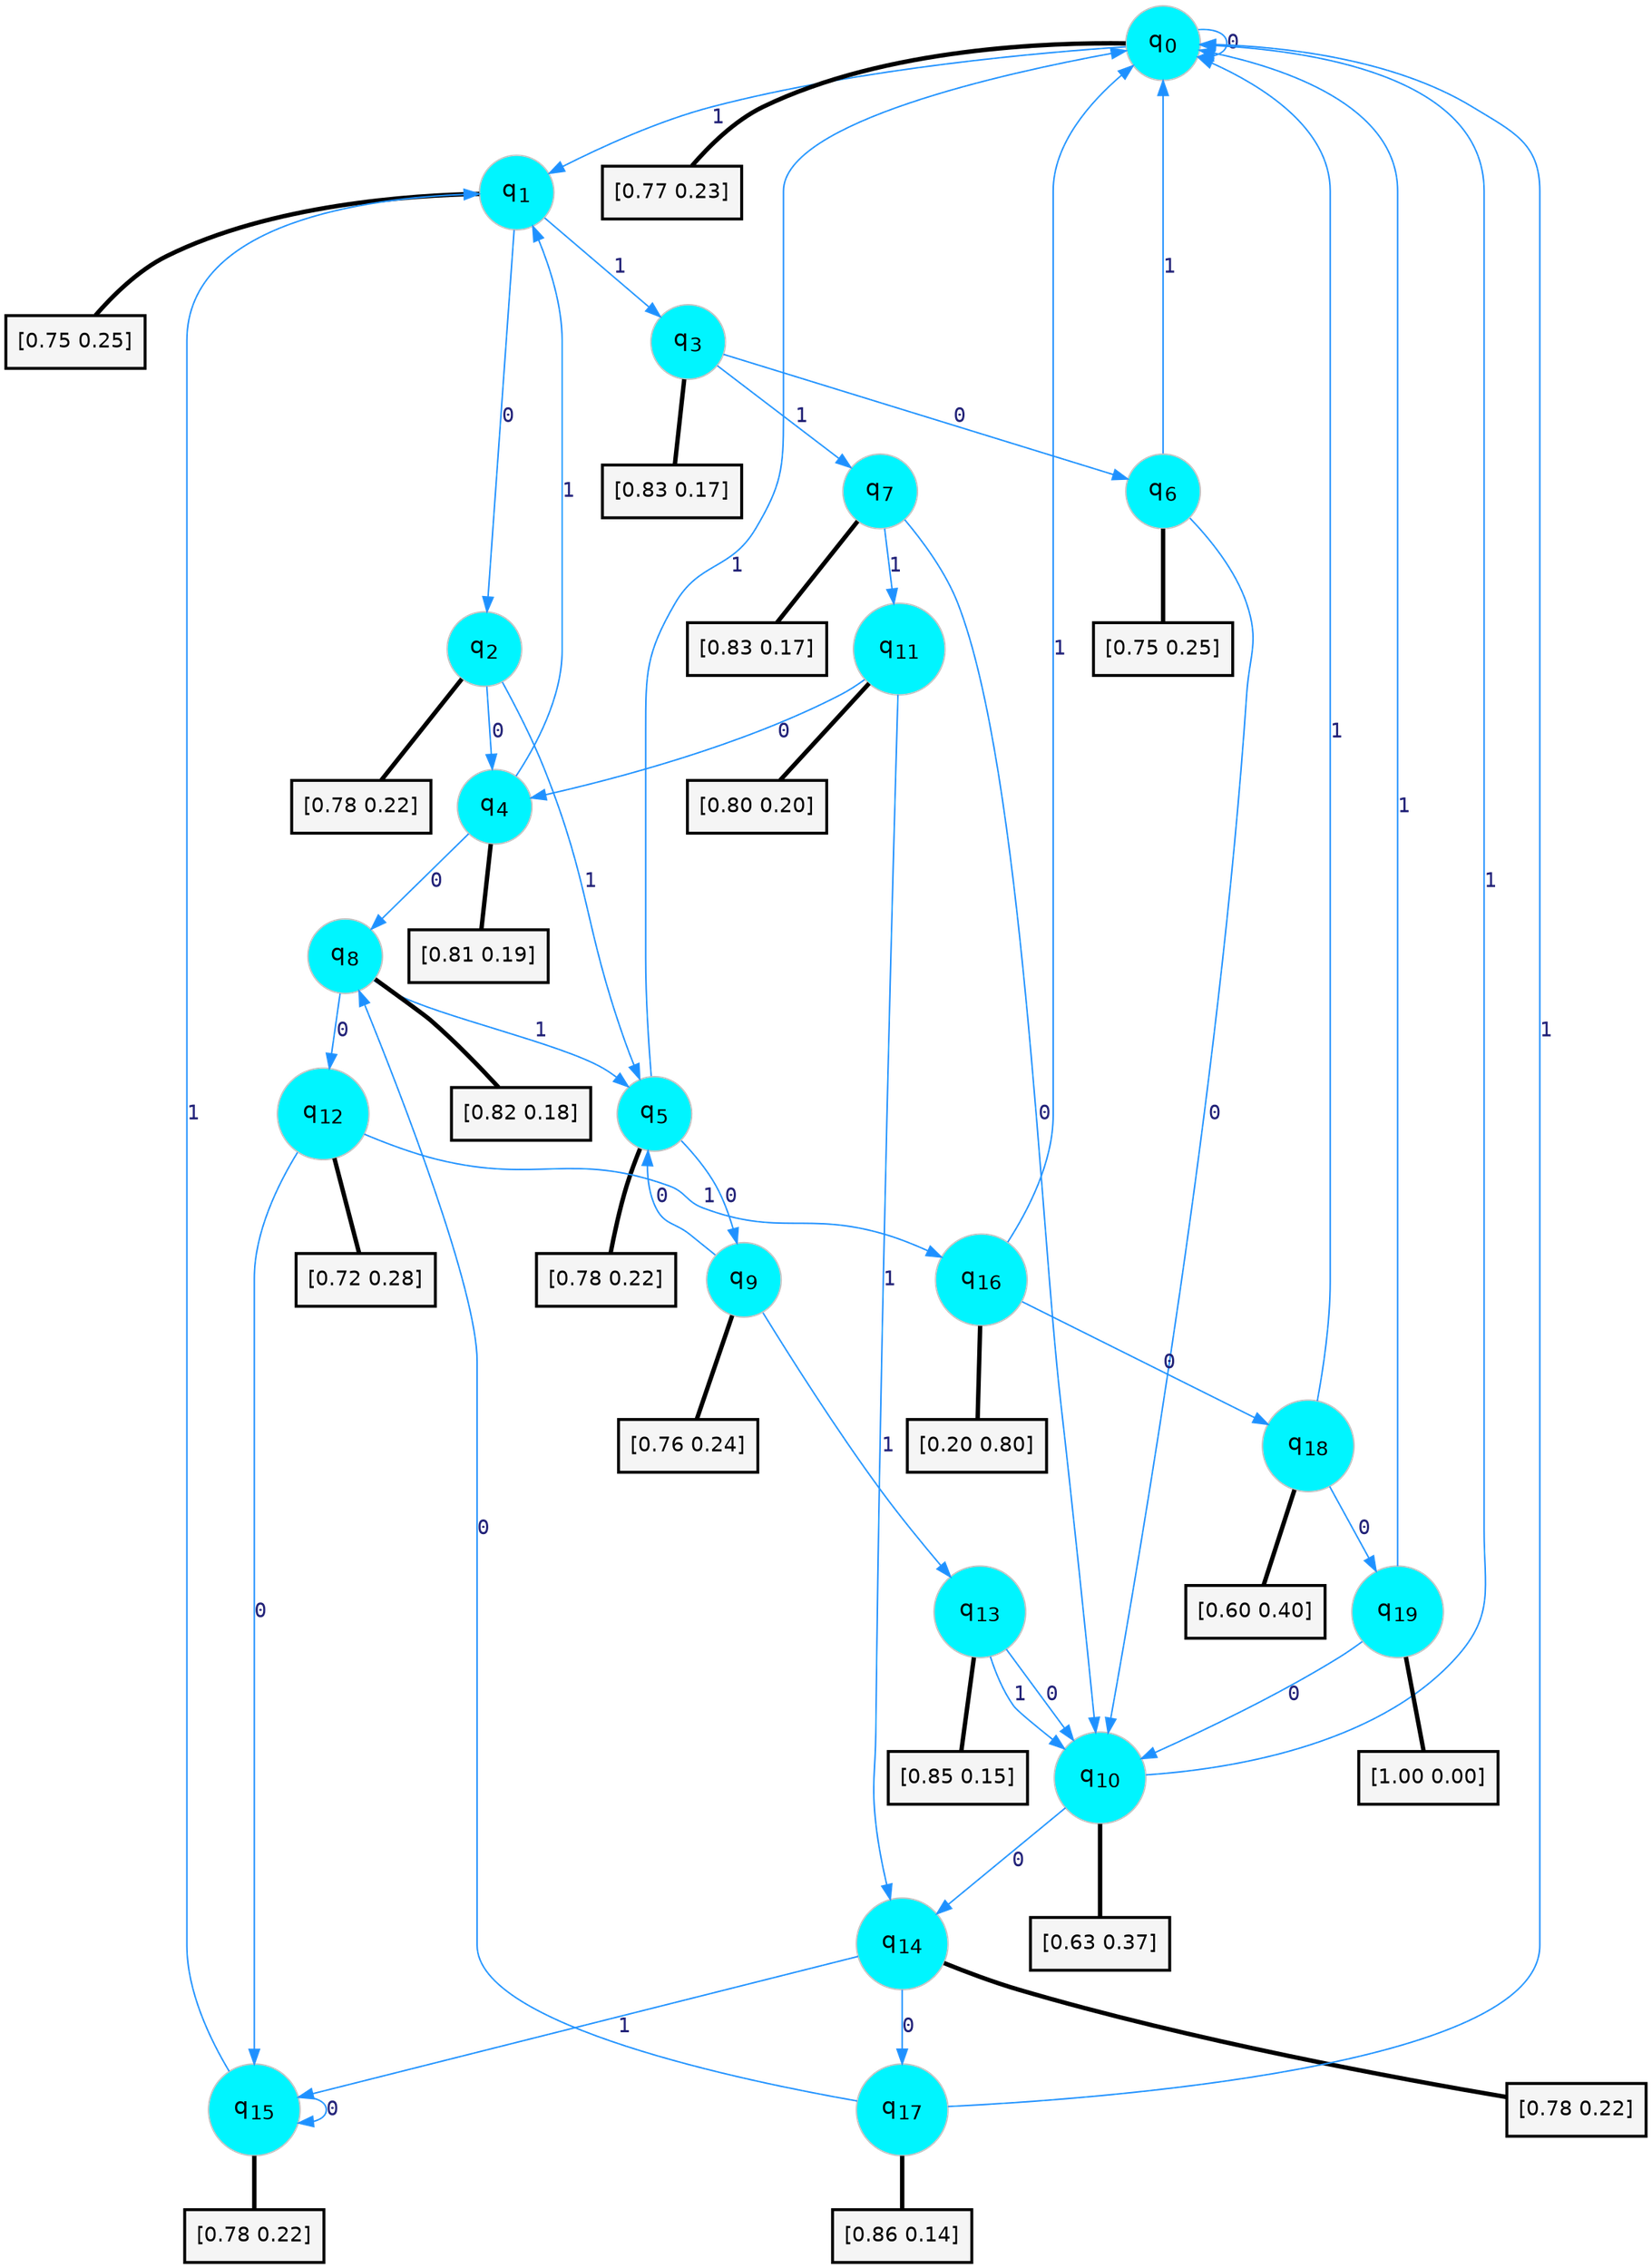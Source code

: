 digraph G {
graph [
bgcolor=transparent, dpi=300, rankdir=TD, size="40,25"];
node [
color=gray, fillcolor=turquoise1, fontcolor=black, fontname=Helvetica, fontsize=16, fontweight=bold, shape=circle, style=filled];
edge [
arrowsize=1, color=dodgerblue1, fontcolor=midnightblue, fontname=courier, fontweight=bold, penwidth=1, style=solid, weight=20];
0[label=<q<SUB>0</SUB>>];
1[label=<q<SUB>1</SUB>>];
2[label=<q<SUB>2</SUB>>];
3[label=<q<SUB>3</SUB>>];
4[label=<q<SUB>4</SUB>>];
5[label=<q<SUB>5</SUB>>];
6[label=<q<SUB>6</SUB>>];
7[label=<q<SUB>7</SUB>>];
8[label=<q<SUB>8</SUB>>];
9[label=<q<SUB>9</SUB>>];
10[label=<q<SUB>10</SUB>>];
11[label=<q<SUB>11</SUB>>];
12[label=<q<SUB>12</SUB>>];
13[label=<q<SUB>13</SUB>>];
14[label=<q<SUB>14</SUB>>];
15[label=<q<SUB>15</SUB>>];
16[label=<q<SUB>16</SUB>>];
17[label=<q<SUB>17</SUB>>];
18[label=<q<SUB>18</SUB>>];
19[label=<q<SUB>19</SUB>>];
20[label="[0.77 0.23]", shape=box,fontcolor=black, fontname=Helvetica, fontsize=14, penwidth=2, fillcolor=whitesmoke,color=black];
21[label="[0.75 0.25]", shape=box,fontcolor=black, fontname=Helvetica, fontsize=14, penwidth=2, fillcolor=whitesmoke,color=black];
22[label="[0.78 0.22]", shape=box,fontcolor=black, fontname=Helvetica, fontsize=14, penwidth=2, fillcolor=whitesmoke,color=black];
23[label="[0.83 0.17]", shape=box,fontcolor=black, fontname=Helvetica, fontsize=14, penwidth=2, fillcolor=whitesmoke,color=black];
24[label="[0.81 0.19]", shape=box,fontcolor=black, fontname=Helvetica, fontsize=14, penwidth=2, fillcolor=whitesmoke,color=black];
25[label="[0.78 0.22]", shape=box,fontcolor=black, fontname=Helvetica, fontsize=14, penwidth=2, fillcolor=whitesmoke,color=black];
26[label="[0.75 0.25]", shape=box,fontcolor=black, fontname=Helvetica, fontsize=14, penwidth=2, fillcolor=whitesmoke,color=black];
27[label="[0.83 0.17]", shape=box,fontcolor=black, fontname=Helvetica, fontsize=14, penwidth=2, fillcolor=whitesmoke,color=black];
28[label="[0.82 0.18]", shape=box,fontcolor=black, fontname=Helvetica, fontsize=14, penwidth=2, fillcolor=whitesmoke,color=black];
29[label="[0.76 0.24]", shape=box,fontcolor=black, fontname=Helvetica, fontsize=14, penwidth=2, fillcolor=whitesmoke,color=black];
30[label="[0.63 0.37]", shape=box,fontcolor=black, fontname=Helvetica, fontsize=14, penwidth=2, fillcolor=whitesmoke,color=black];
31[label="[0.80 0.20]", shape=box,fontcolor=black, fontname=Helvetica, fontsize=14, penwidth=2, fillcolor=whitesmoke,color=black];
32[label="[0.72 0.28]", shape=box,fontcolor=black, fontname=Helvetica, fontsize=14, penwidth=2, fillcolor=whitesmoke,color=black];
33[label="[0.85 0.15]", shape=box,fontcolor=black, fontname=Helvetica, fontsize=14, penwidth=2, fillcolor=whitesmoke,color=black];
34[label="[0.78 0.22]", shape=box,fontcolor=black, fontname=Helvetica, fontsize=14, penwidth=2, fillcolor=whitesmoke,color=black];
35[label="[0.78 0.22]", shape=box,fontcolor=black, fontname=Helvetica, fontsize=14, penwidth=2, fillcolor=whitesmoke,color=black];
36[label="[0.20 0.80]", shape=box,fontcolor=black, fontname=Helvetica, fontsize=14, penwidth=2, fillcolor=whitesmoke,color=black];
37[label="[0.86 0.14]", shape=box,fontcolor=black, fontname=Helvetica, fontsize=14, penwidth=2, fillcolor=whitesmoke,color=black];
38[label="[0.60 0.40]", shape=box,fontcolor=black, fontname=Helvetica, fontsize=14, penwidth=2, fillcolor=whitesmoke,color=black];
39[label="[1.00 0.00]", shape=box,fontcolor=black, fontname=Helvetica, fontsize=14, penwidth=2, fillcolor=whitesmoke,color=black];
0->0 [label=0];
0->1 [label=1];
0->20 [arrowhead=none, penwidth=3,color=black];
1->2 [label=0];
1->3 [label=1];
1->21 [arrowhead=none, penwidth=3,color=black];
2->4 [label=0];
2->5 [label=1];
2->22 [arrowhead=none, penwidth=3,color=black];
3->6 [label=0];
3->7 [label=1];
3->23 [arrowhead=none, penwidth=3,color=black];
4->8 [label=0];
4->1 [label=1];
4->24 [arrowhead=none, penwidth=3,color=black];
5->9 [label=0];
5->0 [label=1];
5->25 [arrowhead=none, penwidth=3,color=black];
6->10 [label=0];
6->0 [label=1];
6->26 [arrowhead=none, penwidth=3,color=black];
7->10 [label=0];
7->11 [label=1];
7->27 [arrowhead=none, penwidth=3,color=black];
8->12 [label=0];
8->5 [label=1];
8->28 [arrowhead=none, penwidth=3,color=black];
9->5 [label=0];
9->13 [label=1];
9->29 [arrowhead=none, penwidth=3,color=black];
10->14 [label=0];
10->0 [label=1];
10->30 [arrowhead=none, penwidth=3,color=black];
11->4 [label=0];
11->14 [label=1];
11->31 [arrowhead=none, penwidth=3,color=black];
12->15 [label=0];
12->16 [label=1];
12->32 [arrowhead=none, penwidth=3,color=black];
13->10 [label=0];
13->10 [label=1];
13->33 [arrowhead=none, penwidth=3,color=black];
14->17 [label=0];
14->15 [label=1];
14->34 [arrowhead=none, penwidth=3,color=black];
15->15 [label=0];
15->1 [label=1];
15->35 [arrowhead=none, penwidth=3,color=black];
16->18 [label=0];
16->0 [label=1];
16->36 [arrowhead=none, penwidth=3,color=black];
17->8 [label=0];
17->0 [label=1];
17->37 [arrowhead=none, penwidth=3,color=black];
18->19 [label=0];
18->0 [label=1];
18->38 [arrowhead=none, penwidth=3,color=black];
19->10 [label=0];
19->0 [label=1];
19->39 [arrowhead=none, penwidth=3,color=black];
}
